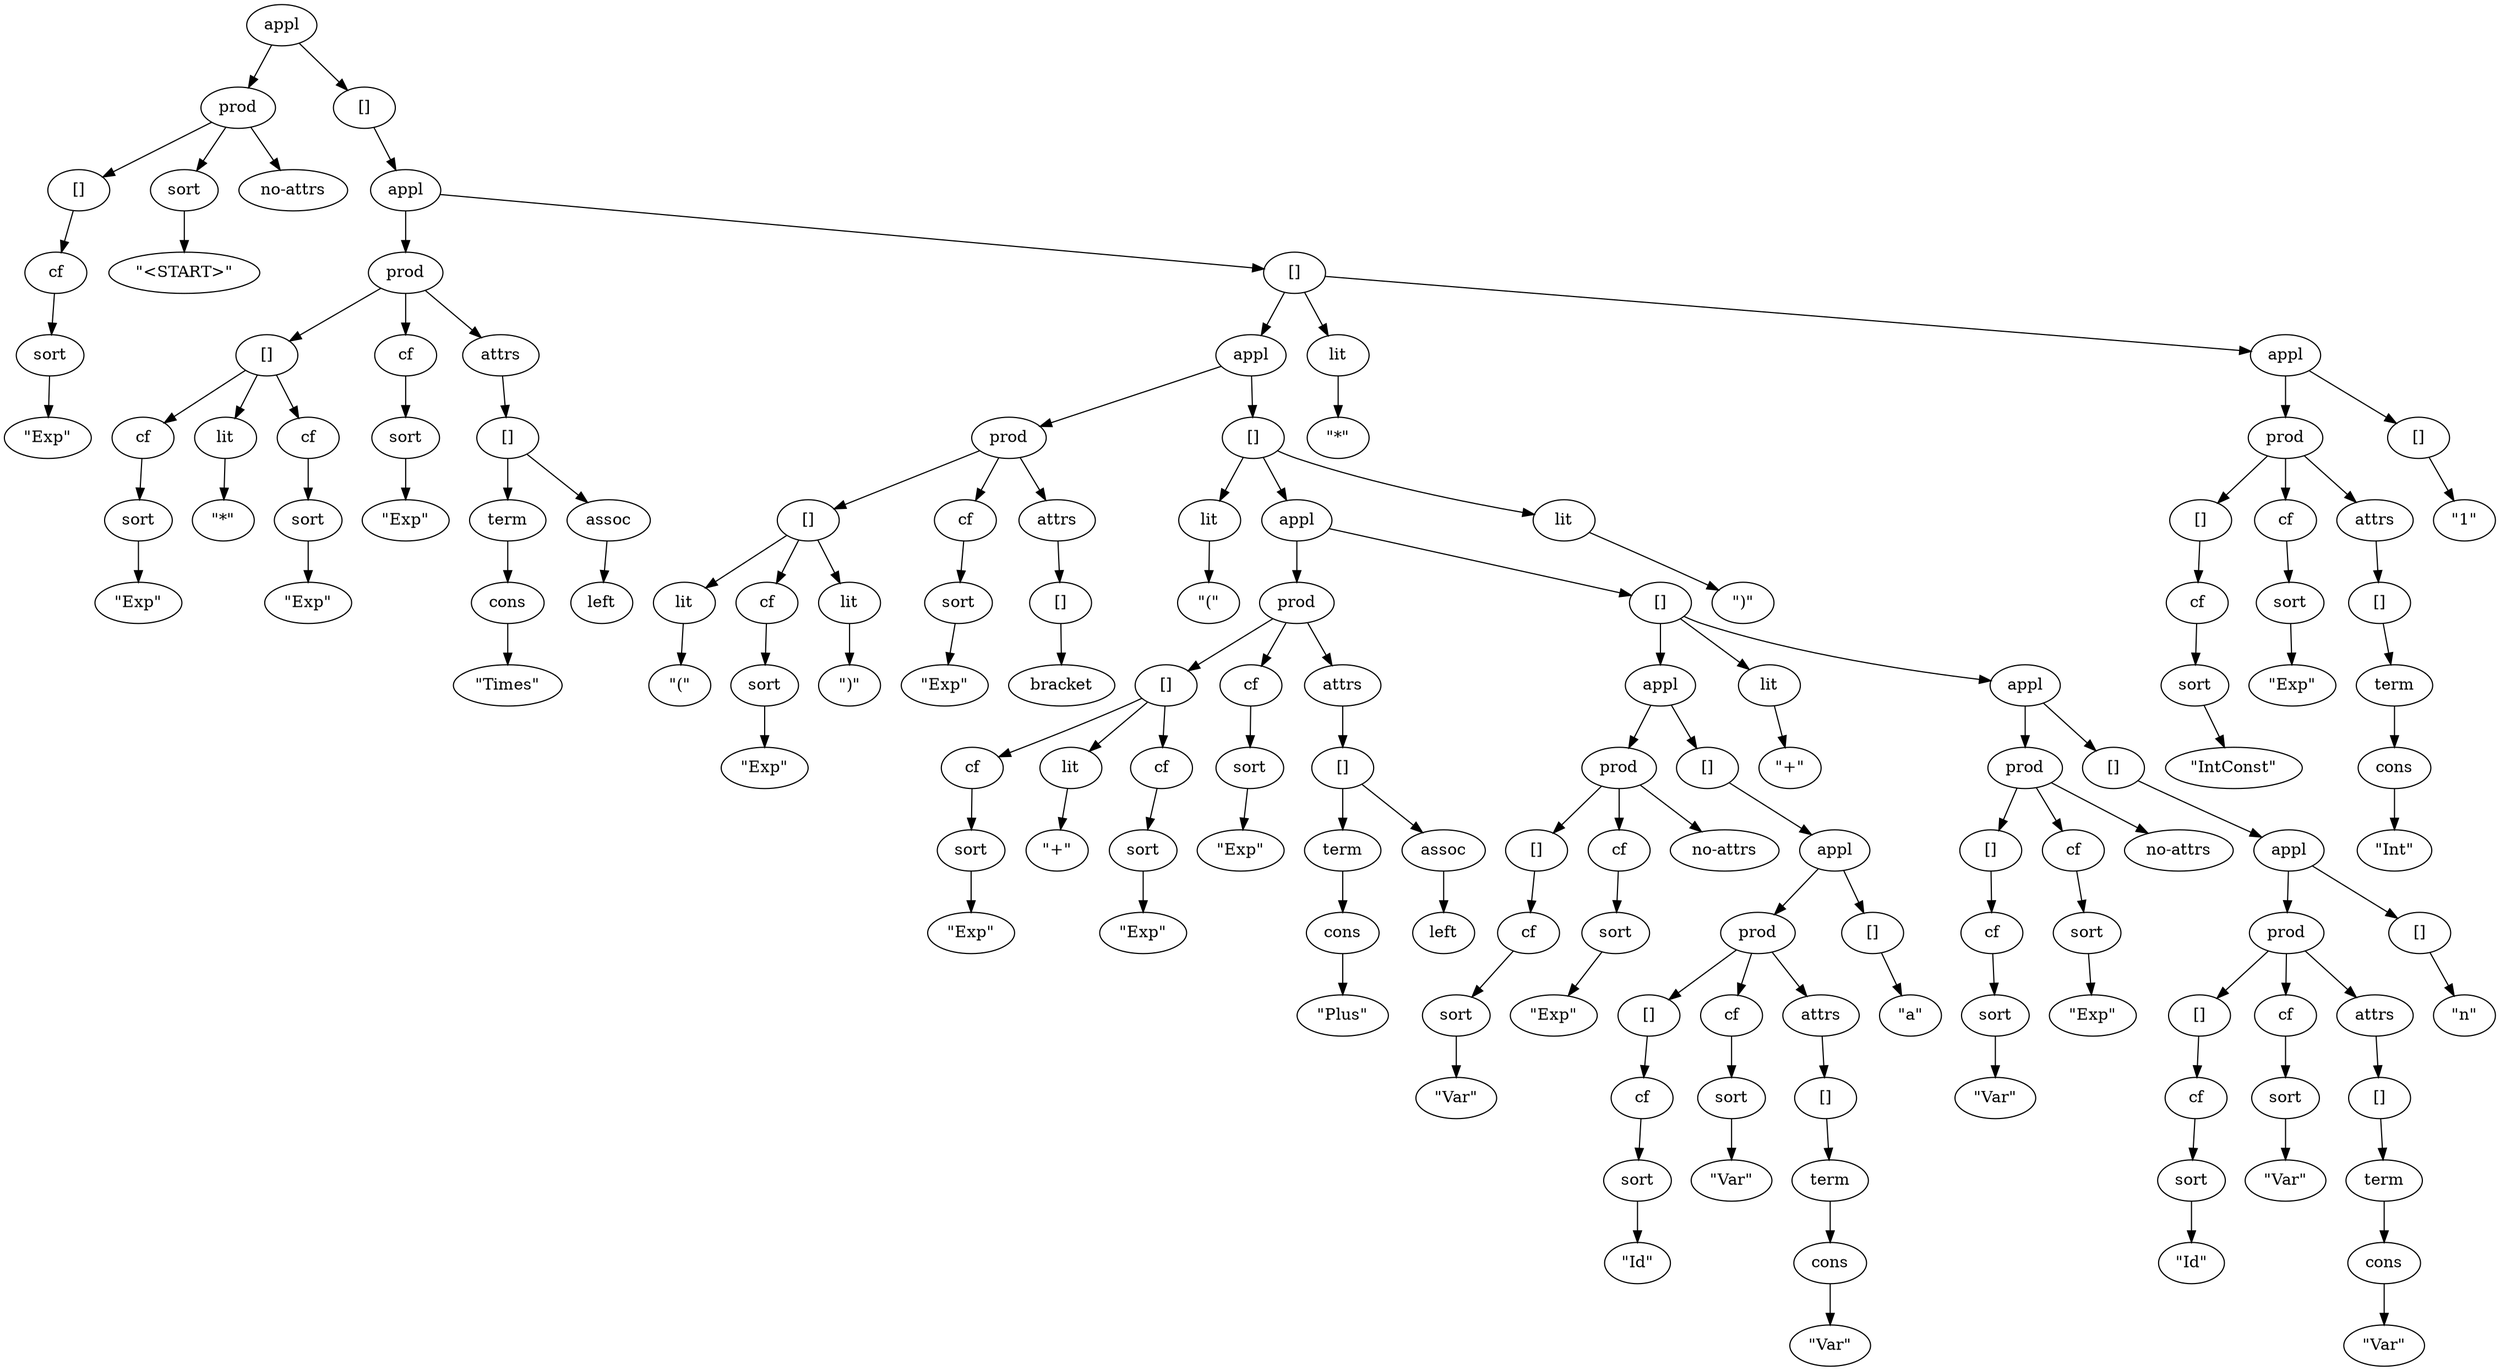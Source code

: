 digraph term {
  a_0 [ label = "appl" ] ;
  a_0 -> b_0 ;
  a_0 -> c_0 ;
  b_0 [ label = "prod" ] ;
  b_0 -> d_0 ;
  b_0 -> e_0 ;
  b_0 -> f_0 ;
  d_0 [ label = "[]" ] ;
  d_0 -> g_0 ;
  g_0 [ label = "cf" ] ;
  g_0 -> h_0 ;
  h_0 [ label = "sort" ] ;
  h_0 -> i_0 ;
  i_0 [ label = "\"Exp\"" ] ;
  e_0 [ label = "sort" ] ;
  e_0 -> j_0 ;
  j_0 [ label = "\"<START>\"" ] ;
  f_0 [ label = "no-attrs" ] ;
  c_0 [ label = "[]" ] ;
  c_0 -> k_0 ;
  k_0 [ label = "appl" ] ;
  k_0 -> l_0 ;
  k_0 -> m_0 ;
  l_0 [ label = "prod" ] ;
  l_0 -> n_0 ;
  l_0 -> o_0 ;
  l_0 -> p_0 ;
  n_0 [ label = "[]" ] ;
  n_0 -> q_0 ;
  n_0 -> r_0 ;
  n_0 -> s_0 ;
  q_0 [ label = "cf" ] ;
  q_0 -> t_0 ;
  t_0 [ label = "sort" ] ;
  t_0 -> u_0 ;
  u_0 [ label = "\"Exp\"" ] ;
  r_0 [ label = "lit" ] ;
  r_0 -> v_0 ;
  v_0 [ label = "\"*\"" ] ;
  s_0 [ label = "cf" ] ;
  s_0 -> w_0 ;
  w_0 [ label = "sort" ] ;
  w_0 -> x_0 ;
  x_0 [ label = "\"Exp\"" ] ;
  o_0 [ label = "cf" ] ;
  o_0 -> y_0 ;
  y_0 [ label = "sort" ] ;
  y_0 -> z_0 ;
  z_0 [ label = "\"Exp\"" ] ;
  p_0 [ label = "attrs" ] ;
  p_0 -> a_1 ;
  a_1 [ label = "[]" ] ;
  a_1 -> b_1 ;
  a_1 -> c_1 ;
  b_1 [ label = "term" ] ;
  b_1 -> d_1 ;
  d_1 [ label = "cons" ] ;
  d_1 -> e_1 ;
  e_1 [ label = "\"Times\"" ] ;
  c_1 [ label = "assoc" ] ;
  c_1 -> f_1 ;
  f_1 [ label = "left" ] ;
  m_0 [ label = "[]" ] ;
  m_0 -> g_1 ;
  m_0 -> h_1 ;
  m_0 -> i_1 ;
  g_1 [ label = "appl" ] ;
  g_1 -> j_1 ;
  g_1 -> k_1 ;
  j_1 [ label = "prod" ] ;
  j_1 -> l_1 ;
  j_1 -> m_1 ;
  j_1 -> n_1 ;
  l_1 [ label = "[]" ] ;
  l_1 -> o_1 ;
  l_1 -> p_1 ;
  l_1 -> q_1 ;
  o_1 [ label = "lit" ] ;
  o_1 -> r_1 ;
  r_1 [ label = "\"(\"" ] ;
  p_1 [ label = "cf" ] ;
  p_1 -> s_1 ;
  s_1 [ label = "sort" ] ;
  s_1 -> t_1 ;
  t_1 [ label = "\"Exp\"" ] ;
  q_1 [ label = "lit" ] ;
  q_1 -> u_1 ;
  u_1 [ label = "\")\"" ] ;
  m_1 [ label = "cf" ] ;
  m_1 -> v_1 ;
  v_1 [ label = "sort" ] ;
  v_1 -> w_1 ;
  w_1 [ label = "\"Exp\"" ] ;
  n_1 [ label = "attrs" ] ;
  n_1 -> x_1 ;
  x_1 [ label = "[]" ] ;
  x_1 -> y_1 ;
  y_1 [ label = "bracket" ] ;
  k_1 [ label = "[]" ] ;
  k_1 -> z_1 ;
  k_1 -> a_2 ;
  k_1 -> b_2 ;
  z_1 [ label = "lit" ] ;
  z_1 -> c_2 ;
  c_2 [ label = "\"(\"" ] ;
  a_2 [ label = "appl" ] ;
  a_2 -> d_2 ;
  a_2 -> e_2 ;
  d_2 [ label = "prod" ] ;
  d_2 -> f_2 ;
  d_2 -> g_2 ;
  d_2 -> h_2 ;
  f_2 [ label = "[]" ] ;
  f_2 -> i_2 ;
  f_2 -> j_2 ;
  f_2 -> k_2 ;
  i_2 [ label = "cf" ] ;
  i_2 -> l_2 ;
  l_2 [ label = "sort" ] ;
  l_2 -> m_2 ;
  m_2 [ label = "\"Exp\"" ] ;
  j_2 [ label = "lit" ] ;
  j_2 -> n_2 ;
  n_2 [ label = "\"+\"" ] ;
  k_2 [ label = "cf" ] ;
  k_2 -> o_2 ;
  o_2 [ label = "sort" ] ;
  o_2 -> p_2 ;
  p_2 [ label = "\"Exp\"" ] ;
  g_2 [ label = "cf" ] ;
  g_2 -> q_2 ;
  q_2 [ label = "sort" ] ;
  q_2 -> r_2 ;
  r_2 [ label = "\"Exp\"" ] ;
  h_2 [ label = "attrs" ] ;
  h_2 -> s_2 ;
  s_2 [ label = "[]" ] ;
  s_2 -> t_2 ;
  s_2 -> u_2 ;
  t_2 [ label = "term" ] ;
  t_2 -> v_2 ;
  v_2 [ label = "cons" ] ;
  v_2 -> w_2 ;
  w_2 [ label = "\"Plus\"" ] ;
  u_2 [ label = "assoc" ] ;
  u_2 -> x_2 ;
  x_2 [ label = "left" ] ;
  e_2 [ label = "[]" ] ;
  e_2 -> y_2 ;
  e_2 -> z_2 ;
  e_2 -> a_3 ;
  y_2 [ label = "appl" ] ;
  y_2 -> b_3 ;
  y_2 -> c_3 ;
  b_3 [ label = "prod" ] ;
  b_3 -> d_3 ;
  b_3 -> e_3 ;
  b_3 -> f_3 ;
  d_3 [ label = "[]" ] ;
  d_3 -> g_3 ;
  g_3 [ label = "cf" ] ;
  g_3 -> h_3 ;
  h_3 [ label = "sort" ] ;
  h_3 -> i_3 ;
  i_3 [ label = "\"Var\"" ] ;
  e_3 [ label = "cf" ] ;
  e_3 -> j_3 ;
  j_3 [ label = "sort" ] ;
  j_3 -> k_3 ;
  k_3 [ label = "\"Exp\"" ] ;
  f_3 [ label = "no-attrs" ] ;
  c_3 [ label = "[]" ] ;
  c_3 -> l_3 ;
  l_3 [ label = "appl" ] ;
  l_3 -> m_3 ;
  l_3 -> n_3 ;
  m_3 [ label = "prod" ] ;
  m_3 -> o_3 ;
  m_3 -> p_3 ;
  m_3 -> q_3 ;
  o_3 [ label = "[]" ] ;
  o_3 -> r_3 ;
  r_3 [ label = "cf" ] ;
  r_3 -> s_3 ;
  s_3 [ label = "sort" ] ;
  s_3 -> t_3 ;
  t_3 [ label = "\"Id\"" ] ;
  p_3 [ label = "cf" ] ;
  p_3 -> u_3 ;
  u_3 [ label = "sort" ] ;
  u_3 -> v_3 ;
  v_3 [ label = "\"Var\"" ] ;
  q_3 [ label = "attrs" ] ;
  q_3 -> w_3 ;
  w_3 [ label = "[]" ] ;
  w_3 -> x_3 ;
  x_3 [ label = "term" ] ;
  x_3 -> y_3 ;
  y_3 [ label = "cons" ] ;
  y_3 -> z_3 ;
  z_3 [ label = "\"Var\"" ] ;
  n_3 [ label = "[]" ] ;
  n_3 -> a_4 ;
  a_4 [ label = "\"a\"" ] ;
  z_2 [ label = "lit" ] ;
  z_2 -> b_4 ;
  b_4 [ label = "\"+\"" ] ;
  a_3 [ label = "appl" ] ;
  a_3 -> c_4 ;
  a_3 -> d_4 ;
  c_4 [ label = "prod" ] ;
  c_4 -> e_4 ;
  c_4 -> f_4 ;
  c_4 -> g_4 ;
  e_4 [ label = "[]" ] ;
  e_4 -> h_4 ;
  h_4 [ label = "cf" ] ;
  h_4 -> i_4 ;
  i_4 [ label = "sort" ] ;
  i_4 -> j_4 ;
  j_4 [ label = "\"Var\"" ] ;
  f_4 [ label = "cf" ] ;
  f_4 -> k_4 ;
  k_4 [ label = "sort" ] ;
  k_4 -> l_4 ;
  l_4 [ label = "\"Exp\"" ] ;
  g_4 [ label = "no-attrs" ] ;
  d_4 [ label = "[]" ] ;
  d_4 -> m_4 ;
  m_4 [ label = "appl" ] ;
  m_4 -> n_4 ;
  m_4 -> o_4 ;
  n_4 [ label = "prod" ] ;
  n_4 -> p_4 ;
  n_4 -> q_4 ;
  n_4 -> r_4 ;
  p_4 [ label = "[]" ] ;
  p_4 -> s_4 ;
  s_4 [ label = "cf" ] ;
  s_4 -> t_4 ;
  t_4 [ label = "sort" ] ;
  t_4 -> u_4 ;
  u_4 [ label = "\"Id\"" ] ;
  q_4 [ label = "cf" ] ;
  q_4 -> v_4 ;
  v_4 [ label = "sort" ] ;
  v_4 -> w_4 ;
  w_4 [ label = "\"Var\"" ] ;
  r_4 [ label = "attrs" ] ;
  r_4 -> x_4 ;
  x_4 [ label = "[]" ] ;
  x_4 -> y_4 ;
  y_4 [ label = "term" ] ;
  y_4 -> z_4 ;
  z_4 [ label = "cons" ] ;
  z_4 -> a_5 ;
  a_5 [ label = "\"Var\"" ] ;
  o_4 [ label = "[]" ] ;
  o_4 -> b_5 ;
  b_5 [ label = "\"n\"" ] ;
  b_2 [ label = "lit" ] ;
  b_2 -> c_5 ;
  c_5 [ label = "\")\"" ] ;
  h_1 [ label = "lit" ] ;
  h_1 -> d_5 ;
  d_5 [ label = "\"*\"" ] ;
  i_1 [ label = "appl" ] ;
  i_1 -> e_5 ;
  i_1 -> f_5 ;
  e_5 [ label = "prod" ] ;
  e_5 -> g_5 ;
  e_5 -> h_5 ;
  e_5 -> i_5 ;
  g_5 [ label = "[]" ] ;
  g_5 -> j_5 ;
  j_5 [ label = "cf" ] ;
  j_5 -> k_5 ;
  k_5 [ label = "sort" ] ;
  k_5 -> l_5 ;
  l_5 [ label = "\"IntConst\"" ] ;
  h_5 [ label = "cf" ] ;
  h_5 -> m_5 ;
  m_5 [ label = "sort" ] ;
  m_5 -> n_5 ;
  n_5 [ label = "\"Exp\"" ] ;
  i_5 [ label = "attrs" ] ;
  i_5 -> o_5 ;
  o_5 [ label = "[]" ] ;
  o_5 -> p_5 ;
  p_5 [ label = "term" ] ;
  p_5 -> q_5 ;
  q_5 [ label = "cons" ] ;
  q_5 -> r_5 ;
  r_5 [ label = "\"Int\"" ] ;
  f_5 [ label = "[]" ] ;
  f_5 -> s_5 ;
  s_5 [ label = "\"1\"" ] ;
}
